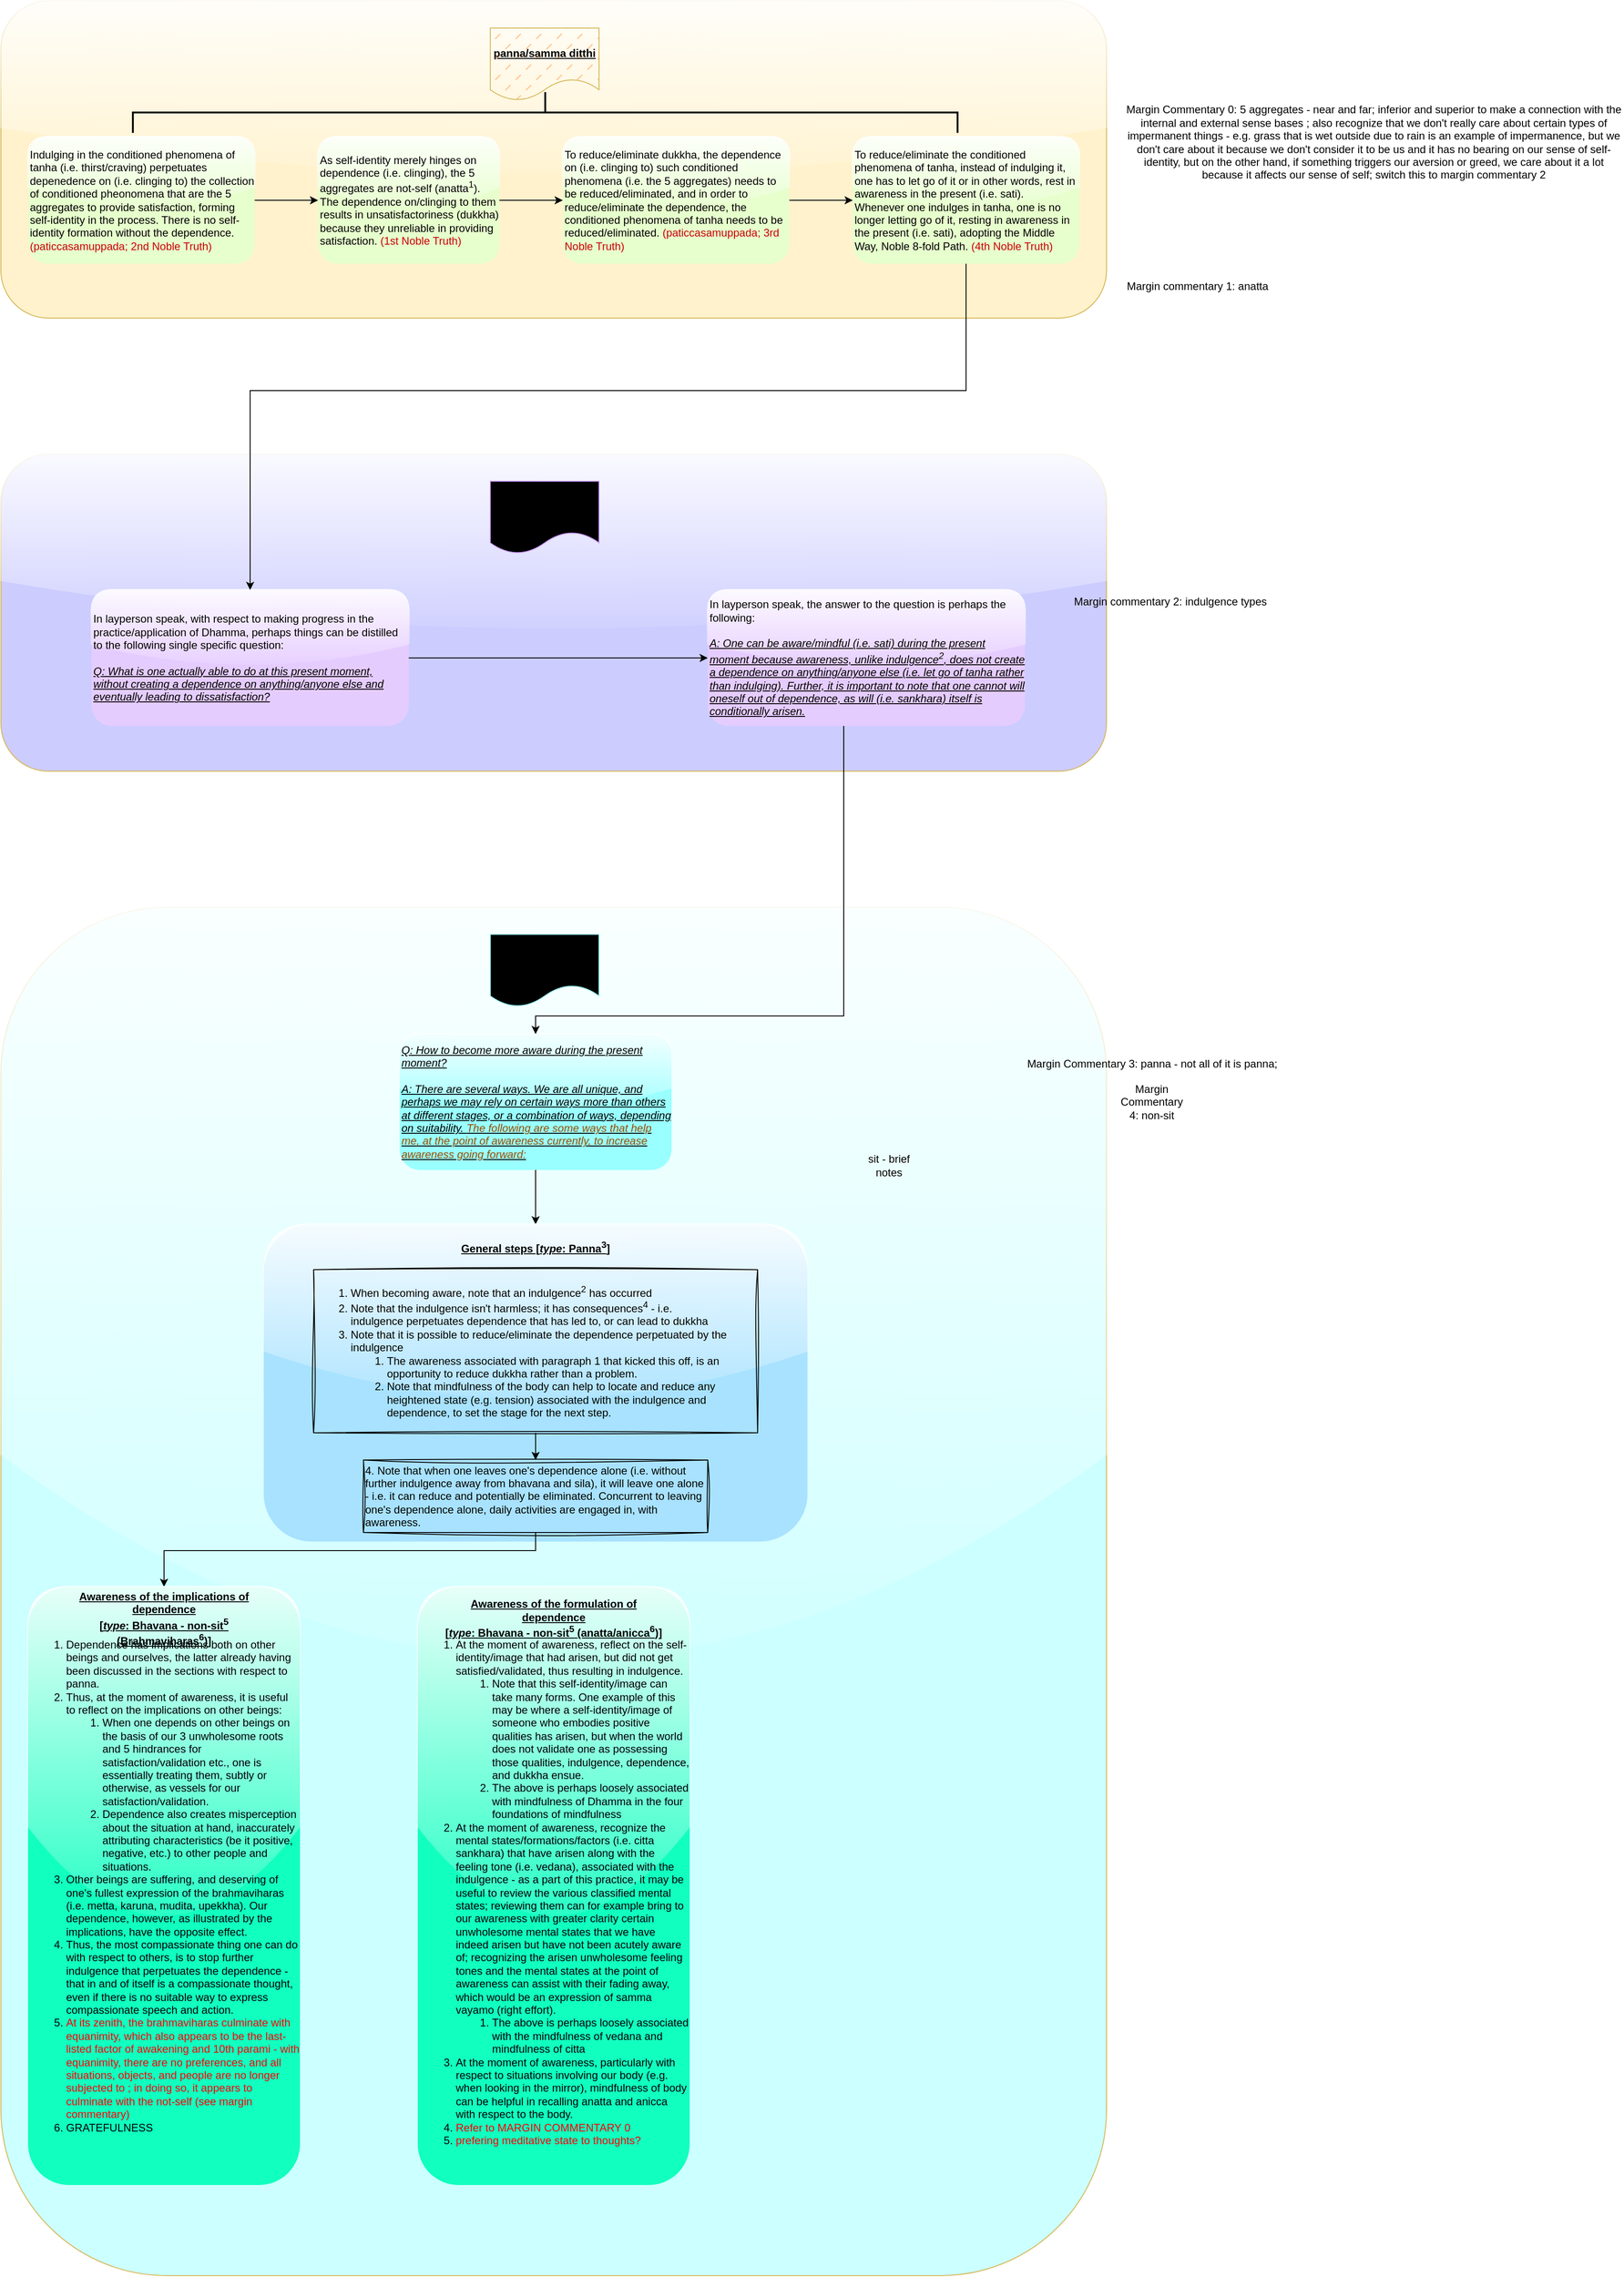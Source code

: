<mxfile version="26.0.15">
  <diagram name="Page-1" id="TuVlbN-ZKWJk66FvhOgv">
    <mxGraphModel dx="1346" dy="781" grid="1" gridSize="10" guides="1" tooltips="1" connect="1" arrows="1" fold="1" page="1" pageScale="1" pageWidth="1100" pageHeight="850" math="0" shadow="0">
      <root>
        <mxCell id="0" />
        <mxCell id="1" parent="0" />
        <mxCell id="vZPkmDc1HkCrlw_ce-yA-17" value="" style="group;fillColor=#fff2cc;strokeColor=#d6b656;rounded=1;glass=1;shadow=0;container=0;" parent="1" vertex="1" connectable="0">
          <mxGeometry y="50" width="1220" height="350" as="geometry" />
        </mxCell>
        <mxCell id="dFAU1SVFYO0GLhLQqhiY-28" value="" style="group" vertex="1" connectable="0" parent="1">
          <mxGeometry x="30" y="200" width="1160" height="140" as="geometry" />
        </mxCell>
        <mxCell id="vZPkmDc1HkCrlw_ce-yA-15" value="As self-identity merely hinges on dependence (i.e. clinging), the 5 aggregates are not-self (anatta&lt;sup&gt;1&lt;/sup&gt;). The dependence on/clinging to them results in unsatisfactoriness (dukkha) because they unreliable in providing satisfaction. &lt;span style=&quot;color: rgb(204, 0, 0);&quot;&gt;(1st Noble Truth)&lt;/span&gt;" style="whiteSpace=wrap;html=1;rounded=1;fillColor=light-dark(#E6FFCC,#000000);strokeColor=none;gradientColor=none;glass=1;dashed=1;dashPattern=8 8;align=left;" parent="dFAU1SVFYO0GLhLQqhiY-28" vertex="1">
          <mxGeometry x="320" width="200" height="140" as="geometry" />
        </mxCell>
        <mxCell id="dFAU1SVFYO0GLhLQqhiY-1" value="To reduce/eliminate dukkha, the dependence on (i.e. clinging to) such conditioned phenomena (i.e. the 5 aggregates) needs to be reduced/eliminated, and in order to reduce/eliminate the dependence, the conditioned phenomena of tanha needs to be reduced/eliminated. &lt;span style=&quot;color: rgb(204, 0, 0);&quot;&gt;(&lt;/span&gt;&lt;span style=&quot;color: rgb(204, 0, 0);&quot;&gt;paticcasamuppada; &lt;/span&gt;&lt;span style=&quot;color: rgb(204, 0, 0);&quot;&gt;3rd Noble Truth)&lt;/span&gt;" style="whiteSpace=wrap;html=1;rounded=1;fillColor=light-dark(#E6FFCC,#000000);strokeColor=none;gradientColor=none;glass=1;dashed=1;dashPattern=8 8;align=left;" vertex="1" parent="dFAU1SVFYO0GLhLQqhiY-28">
          <mxGeometry x="590" width="250" height="140" as="geometry" />
        </mxCell>
        <mxCell id="dFAU1SVFYO0GLhLQqhiY-4" value="To reduce/eliminate the conditioned phenomena of tanha, instead of indulging it, one has to let go of it or in other words, rest in awareness in the present (i.e. sati). &amp;nbsp;&lt;br&gt;Whenever one indulges in tanha, one is no longer letting go of it, resting in awareness in the present (i.e. sati), adopting the Middle Way, Noble 8-fold Path. &lt;span style=&quot;color: rgb(204, 0, 0);&quot;&gt;(4th Noble Truth)&lt;/span&gt;" style="whiteSpace=wrap;html=1;rounded=1;fillColor=light-dark(#E6FFCC,#000000);strokeColor=none;gradientColor=none;glass=1;dashed=1;dashPattern=8 8;align=left;" vertex="1" parent="dFAU1SVFYO0GLhLQqhiY-28">
          <mxGeometry x="910" width="250" height="140" as="geometry" />
        </mxCell>
        <mxCell id="vZPkmDc1HkCrlw_ce-yA-1" value="Indulging in the conditioned phenomena of tanha (i.e. thirst/craving) perpetuates depenedence on (i.e. clinging to) the collection of conditioned pheonomena that are the 5 aggregates to provide satisfaction, forming self-identity in the process. There is no self-identity formation without the dependence. &lt;span style=&quot;color: rgb(204, 0, 0);&quot;&gt;(paticcasamuppada; 2nd Noble Truth)&lt;/span&gt;" style="rounded=1;whiteSpace=wrap;html=1;align=left;fillColor=light-dark(#E6FFCC,var(--ge-dark-color, #121212));glass=1;dashed=1;dashPattern=12 12;strokeColor=none;" parent="dFAU1SVFYO0GLhLQqhiY-28" vertex="1">
          <mxGeometry width="250" height="140" as="geometry" />
        </mxCell>
        <mxCell id="dFAU1SVFYO0GLhLQqhiY-26" value="" style="edgeStyle=orthogonalEdgeStyle;rounded=0;orthogonalLoop=1;jettySize=auto;html=1;" edge="1" parent="dFAU1SVFYO0GLhLQqhiY-28" source="vZPkmDc1HkCrlw_ce-yA-15" target="dFAU1SVFYO0GLhLQqhiY-1">
          <mxGeometry relative="1" as="geometry" />
        </mxCell>
        <mxCell id="dFAU1SVFYO0GLhLQqhiY-27" value="" style="edgeStyle=orthogonalEdgeStyle;rounded=0;orthogonalLoop=1;jettySize=auto;html=1;" edge="1" parent="dFAU1SVFYO0GLhLQqhiY-28" source="dFAU1SVFYO0GLhLQqhiY-1" target="dFAU1SVFYO0GLhLQqhiY-4">
          <mxGeometry relative="1" as="geometry" />
        </mxCell>
        <mxCell id="dFAU1SVFYO0GLhLQqhiY-13" value="" style="edgeStyle=orthogonalEdgeStyle;rounded=0;orthogonalLoop=1;jettySize=auto;html=1;" edge="1" parent="dFAU1SVFYO0GLhLQqhiY-28" source="vZPkmDc1HkCrlw_ce-yA-1" target="vZPkmDc1HkCrlw_ce-yA-15">
          <mxGeometry relative="1" as="geometry" />
        </mxCell>
        <mxCell id="dFAU1SVFYO0GLhLQqhiY-29" value="" style="strokeWidth=2;html=1;shape=mxgraph.flowchart.annotation_2;align=left;labelPosition=right;pointerEvents=1;rotation=90;" vertex="1" parent="1">
          <mxGeometry x="578.13" y="-281.87" width="45" height="910" as="geometry" />
        </mxCell>
        <mxCell id="dFAU1SVFYO0GLhLQqhiY-46" value="&lt;b&gt;&lt;u&gt;panna/samma ditthi&lt;/u&gt;&lt;/b&gt;" style="shape=document;whiteSpace=wrap;html=1;boundedLbl=1;fillColor=#FFCC99;gradientColor=none;strokeColor=#d6b656;shadow=0;fillStyle=dashed;" vertex="1" parent="1">
          <mxGeometry x="540" y="80" width="120" height="80" as="geometry" />
        </mxCell>
        <mxCell id="dFAU1SVFYO0GLhLQqhiY-47" value="" style="group;fillColor=#CCCCFF;strokeColor=#d6b656;rounded=1;glass=1;shadow=0;container=0;" vertex="1" connectable="0" parent="1">
          <mxGeometry y="550" width="1220" height="350" as="geometry" />
        </mxCell>
        <mxCell id="dFAU1SVFYO0GLhLQqhiY-51" value="&lt;div&gt;&lt;b&gt;&lt;u&gt;application (overview)&lt;/u&gt;&lt;/b&gt;&lt;/div&gt;" style="shape=document;whiteSpace=wrap;html=1;boundedLbl=1;fillColor=light-dark(#E5CCFF,#5E3206);gradientColor=none;strokeColor=light-dark(#CC99FF,#6D5100);shadow=0;fillStyle=dashed;" vertex="1" parent="1">
          <mxGeometry x="540" y="580" width="120" height="80" as="geometry" />
        </mxCell>
        <mxCell id="dFAU1SVFYO0GLhLQqhiY-60" style="edgeStyle=orthogonalEdgeStyle;rounded=0;orthogonalLoop=1;jettySize=auto;html=1;entryX=0;entryY=0.5;entryDx=0;entryDy=0;" edge="1" parent="1" source="dFAU1SVFYO0GLhLQqhiY-52" target="dFAU1SVFYO0GLhLQqhiY-53">
          <mxGeometry relative="1" as="geometry" />
        </mxCell>
        <mxCell id="dFAU1SVFYO0GLhLQqhiY-52" value="&lt;div&gt;In layperson speak, with respect to making progress in the practice/application of Dhamma, perhaps things can be distilled to the following single specific question: &lt;br&gt;&lt;/div&gt;&lt;div&gt;&lt;br&gt;&lt;/div&gt;&lt;u&gt;&lt;i&gt;Q: What is one actually able to do at this present moment, without creating a dependence on anything/anyone else and eventually leading to dissatisfaction?&lt;/i&gt;&lt;/u&gt;" style="rounded=1;whiteSpace=wrap;html=1;align=left;fillColor=light-dark(#E5CCFF,var(--ge-dark-color, #121212));glass=1;dashed=1;dashPattern=12 12;strokeColor=none;" vertex="1" parent="1">
          <mxGeometry x="100" y="700" width="350" height="150" as="geometry" />
        </mxCell>
        <mxCell id="dFAU1SVFYO0GLhLQqhiY-53" value="&lt;div&gt;In layperson speak, the answer to the question is perhaps the following: &lt;br&gt;&lt;/div&gt;&lt;div&gt;&lt;br&gt;&lt;/div&gt;&lt;u&gt;&lt;i&gt;A: One can be aware/mindful (i.e. sati) during the present moment because awareness, unlike indulgence&lt;sup&gt;2&lt;/sup&gt;, does not create a dependence on anything/anyone else (i.e. let go of tanha rather than indulging). Further, it is important to note that one cannot will oneself out of dependence, as will (i.e. sankhara) itself is conditionally arisen. &lt;br&gt;&lt;/i&gt;&lt;/u&gt;" style="rounded=1;whiteSpace=wrap;html=1;align=left;fillColor=light-dark(#E5CCFF,var(--ge-dark-color, #121212));glass=1;dashed=1;dashPattern=12 12;strokeColor=none;" vertex="1" parent="1">
          <mxGeometry x="780" y="700" width="350" height="150" as="geometry" />
        </mxCell>
        <mxCell id="dFAU1SVFYO0GLhLQqhiY-61" value="" style="group;fillColor=#CCFFFF;strokeColor=#d6b656;rounded=1;glass=1;shadow=0;container=0;" vertex="1" connectable="0" parent="1">
          <mxGeometry y="1050" width="1220" height="1510" as="geometry" />
        </mxCell>
        <mxCell id="dFAU1SVFYO0GLhLQqhiY-62" value="&lt;div&gt;&lt;b&gt;&lt;u&gt;application technique (overview)&lt;/u&gt;&lt;/b&gt;&lt;/div&gt;" style="shape=document;whiteSpace=wrap;html=1;boundedLbl=1;fillColor=light-dark(#99FFFF,#5E3206);gradientColor=none;strokeColor=light-dark(#99FFFF,#6D5100);shadow=0;fillStyle=dashed;" vertex="1" parent="1">
          <mxGeometry x="540" y="1080" width="120" height="80" as="geometry" />
        </mxCell>
        <mxCell id="dFAU1SVFYO0GLhLQqhiY-98" style="edgeStyle=orthogonalEdgeStyle;rounded=0;orthogonalLoop=1;jettySize=auto;html=1;entryX=0.5;entryY=0;entryDx=0;entryDy=0;" edge="1" parent="1" source="dFAU1SVFYO0GLhLQqhiY-76" target="dFAU1SVFYO0GLhLQqhiY-81">
          <mxGeometry relative="1" as="geometry" />
        </mxCell>
        <mxCell id="dFAU1SVFYO0GLhLQqhiY-76" value="&lt;div&gt;&lt;u&gt;&lt;i&gt;Q: How to become more aware during the present moment?&lt;/i&gt;&lt;/u&gt;&lt;/div&gt;&lt;div&gt;&lt;br&gt;&lt;/div&gt;&lt;u&gt;&lt;i&gt;A: There are several ways. We are all unique, and perhaps we may rely on certain ways more than others at different stages, or a combination of ways, depending on suitability. &lt;span style=&quot;color: rgb(153, 76, 0);&quot;&gt;The following are some ways that help me, at the point of awareness currently, to increase awareness going forward:&lt;/span&gt;&lt;/i&gt;&lt;/u&gt;" style="rounded=1;whiteSpace=wrap;html=1;align=left;fillColor=light-dark(#99FFFF,var(--ge-dark-color, #121212));glass=1;dashed=1;dashPattern=12 12;strokeColor=none;" vertex="1" parent="1">
          <mxGeometry x="440" y="1190" width="300" height="150" as="geometry" />
        </mxCell>
        <mxCell id="dFAU1SVFYO0GLhLQqhiY-77" style="edgeStyle=orthogonalEdgeStyle;rounded=0;orthogonalLoop=1;jettySize=auto;html=1;entryX=0.5;entryY=0;entryDx=0;entryDy=0;" edge="1" parent="1" source="dFAU1SVFYO0GLhLQqhiY-53" target="dFAU1SVFYO0GLhLQqhiY-76">
          <mxGeometry relative="1" as="geometry">
            <Array as="points">
              <mxPoint x="930" y="1170" />
              <mxPoint x="590" y="1170" />
            </Array>
          </mxGeometry>
        </mxCell>
        <mxCell id="dFAU1SVFYO0GLhLQqhiY-82" value="Margin commentary 2: indulgence types" style="text;html=1;align=center;verticalAlign=middle;resizable=0;points=[];autosize=1;strokeColor=none;fillColor=none;" vertex="1" parent="1">
          <mxGeometry x="1170" y="698" width="240" height="30" as="geometry" />
        </mxCell>
        <mxCell id="dFAU1SVFYO0GLhLQqhiY-83" value="Margin commentary 1: anatta " style="text;html=1;align=center;verticalAlign=middle;resizable=0;points=[];autosize=1;strokeColor=none;fillColor=none;" vertex="1" parent="1">
          <mxGeometry x="1230" y="350" width="180" height="30" as="geometry" />
        </mxCell>
        <mxCell id="dFAU1SVFYO0GLhLQqhiY-86" value="Margin Commentary 3: panna - not all of it is panna; " style="text;html=1;align=center;verticalAlign=middle;resizable=0;points=[];autosize=1;strokeColor=none;fillColor=none;" vertex="1" parent="1">
          <mxGeometry x="1120" y="1208" width="300" height="30" as="geometry" />
        </mxCell>
        <mxCell id="dFAU1SVFYO0GLhLQqhiY-102" value="" style="group" vertex="1" connectable="0" parent="1">
          <mxGeometry x="290" y="1400" width="600" height="350" as="geometry" />
        </mxCell>
        <mxCell id="dFAU1SVFYO0GLhLQqhiY-81" value="&lt;div&gt;&lt;br&gt;&lt;/div&gt;&lt;div&gt;&lt;br&gt;&lt;/div&gt;&lt;div align=&quot;center&quot;&gt;&lt;br&gt;&lt;/div&gt;&lt;div&gt;&lt;br&gt;&lt;/div&gt;&lt;div&gt;&lt;br&gt;&lt;/div&gt;" style="rounded=1;whiteSpace=wrap;html=1;align=left;fillColor=light-dark(#A8E2FF,var(--ge-dark-color, #121212));glass=1;dashed=1;dashPattern=12 12;strokeColor=none;" vertex="1" parent="dFAU1SVFYO0GLhLQqhiY-102">
          <mxGeometry width="600" height="350" as="geometry" />
        </mxCell>
        <mxCell id="dFAU1SVFYO0GLhLQqhiY-93" value="&lt;div align=&quot;left&quot;&gt;&lt;ol&gt;&lt;li&gt;When becoming aware, note that an indulgence&lt;sup&gt;2&lt;/sup&gt; has occurred&lt;/li&gt;&lt;li&gt;Note that the indulgence isn&#39;t harmless; it has consequences&lt;sup&gt;4&lt;/sup&gt; - i.e. &lt;br&gt;indulgence perpetuates dependence that has led to, or can lead to dukkha&lt;/li&gt;&lt;li&gt;Note that it is possible to reduce/eliminate the dependence perpetuated by the indulgence&lt;/li&gt;&lt;ol&gt;&lt;li&gt;The awareness associated with paragraph 1 that kicked this off, is an opportunity to reduce dukkha rather than a problem.&lt;/li&gt;&lt;li&gt;Note that mindfulness of the body can help to locate and reduce any &lt;br&gt;heightened state (e.g. tension) associated with the indulgence and &lt;br&gt;dependence, to set the stage for the next step.&lt;/li&gt;&lt;/ol&gt;&lt;/ol&gt;&lt;/div&gt;" style="rounded=0;whiteSpace=wrap;html=1;fillColor=none;gradientColor=none;glass=0;sketch=1;curveFitting=1;jiggle=2;" vertex="1" parent="dFAU1SVFYO0GLhLQqhiY-102">
          <mxGeometry x="55" y="50" width="490" height="180" as="geometry" />
        </mxCell>
        <mxCell id="dFAU1SVFYO0GLhLQqhiY-94" value="&lt;div align=&quot;left&quot;&gt;4. Note that when one leaves one&#39;s dependence alone (i.e. without further indulgence away from bhavana and sila), it will leave one alone - i.e. it can reduce and potentially be eliminated. Concurrent to leaving one&#39;s dependence alone, daily activities are engaged in, with awareness.&lt;/div&gt;" style="rounded=0;whiteSpace=wrap;html=1;align=left;fillColor=none;sketch=1;curveFitting=1;jiggle=2;" vertex="1" parent="dFAU1SVFYO0GLhLQqhiY-102">
          <mxGeometry x="110" y="260" width="380" height="80" as="geometry" />
        </mxCell>
        <mxCell id="dFAU1SVFYO0GLhLQqhiY-97" value="&lt;u&gt;&lt;b&gt;General steps [&lt;i&gt;type&lt;/i&gt;: &lt;/b&gt;&lt;/u&gt;&lt;u&gt;&lt;b&gt;Panna&lt;sup&gt;3&lt;/sup&gt;] &lt;/b&gt;&lt;/u&gt;" style="text;html=1;align=center;verticalAlign=middle;whiteSpace=wrap;rounded=0;" vertex="1" parent="dFAU1SVFYO0GLhLQqhiY-102">
          <mxGeometry x="185" y="10" width="230" height="30" as="geometry" />
        </mxCell>
        <mxCell id="dFAU1SVFYO0GLhLQqhiY-95" value="" style="edgeStyle=orthogonalEdgeStyle;rounded=0;orthogonalLoop=1;jettySize=auto;html=1;" edge="1" parent="dFAU1SVFYO0GLhLQqhiY-102" source="dFAU1SVFYO0GLhLQqhiY-93" target="dFAU1SVFYO0GLhLQqhiY-94">
          <mxGeometry relative="1" as="geometry" />
        </mxCell>
        <mxCell id="dFAU1SVFYO0GLhLQqhiY-100" style="edgeStyle=orthogonalEdgeStyle;rounded=0;orthogonalLoop=1;jettySize=auto;html=1;entryX=0.5;entryY=0;entryDx=0;entryDy=0;" edge="1" parent="1" source="dFAU1SVFYO0GLhLQqhiY-94" target="dFAU1SVFYO0GLhLQqhiY-84">
          <mxGeometry relative="1" as="geometry">
            <Array as="points">
              <mxPoint x="590" y="1760" />
              <mxPoint x="180" y="1760" />
            </Array>
          </mxGeometry>
        </mxCell>
        <mxCell id="dFAU1SVFYO0GLhLQqhiY-103" value="Margin Commentary 4: non-sit" style="text;html=1;align=center;verticalAlign=middle;whiteSpace=wrap;rounded=0;" vertex="1" parent="1">
          <mxGeometry x="1240" y="1250" width="60" height="30" as="geometry" />
        </mxCell>
        <mxCell id="dFAU1SVFYO0GLhLQqhiY-107" value="" style="group" vertex="1" connectable="0" parent="1">
          <mxGeometry x="30" y="1800" width="300" height="660" as="geometry" />
        </mxCell>
        <mxCell id="dFAU1SVFYO0GLhLQqhiY-84" value="&lt;div&gt;&lt;ol&gt;&lt;li&gt;Dependence has implications both on other beings and ourselves, the latter already having been discussed in the sections with respect to panna. &lt;br&gt;&lt;/li&gt;&lt;li&gt;Thus, at the moment of awareness, it is useful to reflect on the implications on other beings:&lt;/li&gt;&lt;ol&gt;&lt;li&gt;When one depends on other beings on the basis of our 3 unwholesome roots and 5 hindrances for satisfaction/validation etc., one is essentially treating them, subtly or otherwise, as vessels for our satisfaction/validation.&lt;/li&gt;&lt;li&gt;Dependence also creates misperception about the situation at hand, inaccurately attributing characteristics (be it positive, negative, etc.) to other people and situations.&lt;/li&gt;&lt;/ol&gt;&lt;li&gt;Other beings are suffering, and deserving of one&#39;s fullest expression of the brahmaviharas (i.e. metta, karuna, mudita, upekkha). Our dependence, however, as illustrated by the implications, have the opposite effect.&lt;/li&gt;&lt;li&gt;Thus, the most compassionate thing one can do with respect to others, is to stop further indulgence that perpetuates the dependence - that in and of itself is a compassionate thought, even if there is no suitable way to express compassionate speech and action.&lt;/li&gt;&lt;li&gt;&lt;span style=&quot;color: rgb(255, 0, 0);&quot;&gt;At its zenith, the brahmaviharas culminate with equanimity, which also appears to be the last-listed factor of awakening and 10th parami - with equanimity, there are no preferences, and all situations, objects, and people are no longer subjected to ; in doing so, it appears to culminate with the not-self (see margin commentary)&lt;/span&gt;&lt;/li&gt;&lt;li&gt;GRATEFULNESS&lt;/li&gt;&lt;/ol&gt;&lt;/div&gt;" style="rounded=1;whiteSpace=wrap;html=1;align=left;fillColor=light-dark(#11FFBF,var(--ge-dark-color, #121212));glass=1;dashed=1;dashPattern=12 12;strokeColor=none;" vertex="1" parent="dFAU1SVFYO0GLhLQqhiY-107">
          <mxGeometry width="300" height="660" as="geometry" />
        </mxCell>
        <mxCell id="dFAU1SVFYO0GLhLQqhiY-105" value="&lt;div align=&quot;center&quot;&gt;&lt;b&gt;&lt;u&gt;Awareness of the implications of dependence&lt;/u&gt;&lt;/b&gt;&lt;/div&gt;&lt;div align=&quot;center&quot;&gt;&lt;b&gt;&lt;u&gt;[&lt;i&gt;type&lt;/i&gt;: Bhavana - non-sit&lt;sup&gt;5&lt;/sup&gt; (Brahmaviharas&lt;sup&gt;6&lt;/sup&gt;)]&lt;/u&gt;&lt;/b&gt;&lt;/div&gt;" style="text;html=1;align=center;verticalAlign=middle;whiteSpace=wrap;rounded=0;" vertex="1" parent="dFAU1SVFYO0GLhLQqhiY-107">
          <mxGeometry x="25" width="250" height="70" as="geometry" />
        </mxCell>
        <mxCell id="dFAU1SVFYO0GLhLQqhiY-108" value="" style="group" vertex="1" connectable="0" parent="1">
          <mxGeometry x="460" y="1800" width="300" height="660" as="geometry" />
        </mxCell>
        <mxCell id="dFAU1SVFYO0GLhLQqhiY-109" value="&lt;div&gt;&lt;br&gt;&lt;ol&gt;&lt;li&gt;At the moment of awareness, reflect on the self-identity/image that had arisen, but did not get satisfied/validated, thus resulting in indulgence.&amp;nbsp;&lt;/li&gt;&lt;ol&gt;&lt;li&gt;Note that this self-identity/image can take many forms. One example of this may be where a self-identity/image of someone who embodies positive qualities has arisen, but when the world does not validate one as possessing those qualities, indulgence, dependence, and dukkha ensue.&amp;nbsp;&amp;nbsp;&lt;/li&gt;&lt;li&gt;The above is perhaps loosely associated with mindfulness of Dhamma in the four foundations of mindfulness&lt;/li&gt;&lt;/ol&gt;&lt;li&gt;At the moment of awareness, recognize the mental states/formations/factors (i.e. citta sankhara) that have arisen along with the feeling tone (i.e. vedana), associated with the indulgence - as a part of this practice, it may be useful to review the various classified mental states; reviewing them can for example bring to our awareness with greater clarity certain unwholesome mental states that we have indeed arisen but have not been acutely aware of; recognizing the arisen unwholesome feeling tones and the mental states at the point of awareness can assist with their fading away, which would be an expression of samma vayamo (right effort).&amp;nbsp;&lt;/li&gt;&lt;ol&gt;&lt;li&gt;The above is perhaps loosely associated with the mindfulness of vedana and mindfulness of citta &lt;br&gt;&lt;/li&gt;&lt;/ol&gt;&lt;li&gt;At the moment of awareness, particularly with respect to situations involving our body (e.g. when looking in the mirror), mindfulness of body can be helpful in recalling anatta and anicca with respect to the body.&lt;/li&gt;&lt;li&gt;&lt;span style=&quot;color: rgb(255, 0, 0);&quot;&gt;Refer to MARGIN COMMENTARY 0&lt;/span&gt;&lt;/li&gt;&lt;li&gt;&lt;span style=&quot;color: rgb(255, 0, 0);&quot;&gt;prefering meditative state to thoughts?&lt;/span&gt;&lt;/li&gt;&lt;/ol&gt;&lt;/div&gt;" style="rounded=1;whiteSpace=wrap;html=1;align=left;fillColor=light-dark(#11FFBF,var(--ge-dark-color, #121212));glass=1;dashed=1;dashPattern=12 12;strokeColor=none;" vertex="1" parent="dFAU1SVFYO0GLhLQqhiY-108">
          <mxGeometry width="300" height="660" as="geometry" />
        </mxCell>
        <mxCell id="dFAU1SVFYO0GLhLQqhiY-110" value="&lt;div align=&quot;center&quot;&gt;&lt;b&gt;&lt;u&gt;Awareness of the formulation of dependence&lt;/u&gt;&lt;/b&gt;&lt;/div&gt;&lt;div align=&quot;center&quot;&gt;&lt;b&gt;&lt;u&gt;[&lt;i&gt;type&lt;/i&gt;: Bhavana - non-sit&lt;sup&gt;5&lt;/sup&gt; (anatta/anicca&lt;sup&gt;6&lt;/sup&gt;)]&lt;/u&gt;&lt;/b&gt;&lt;/div&gt;" style="text;html=1;align=center;verticalAlign=middle;whiteSpace=wrap;rounded=0;" vertex="1" parent="dFAU1SVFYO0GLhLQqhiY-108">
          <mxGeometry x="25" width="250" height="70" as="geometry" />
        </mxCell>
        <mxCell id="dFAU1SVFYO0GLhLQqhiY-111" style="edgeStyle=orthogonalEdgeStyle;rounded=0;orthogonalLoop=1;jettySize=auto;html=1;entryX=0.5;entryY=0;entryDx=0;entryDy=0;" edge="1" parent="1" source="dFAU1SVFYO0GLhLQqhiY-4" target="dFAU1SVFYO0GLhLQqhiY-52">
          <mxGeometry relative="1" as="geometry">
            <Array as="points">
              <mxPoint x="1065" y="480" />
              <mxPoint x="275" y="480" />
            </Array>
          </mxGeometry>
        </mxCell>
        <mxCell id="dFAU1SVFYO0GLhLQqhiY-112" value="&lt;div&gt;sit - brief notes&lt;/div&gt;" style="text;html=1;align=center;verticalAlign=middle;whiteSpace=wrap;rounded=0;" vertex="1" parent="1">
          <mxGeometry x="950" y="1320" width="60" height="30" as="geometry" />
        </mxCell>
        <mxCell id="dFAU1SVFYO0GLhLQqhiY-113" value="Margin Commentary 0: 5 aggregates - near and far; inferior and superior to make a connection with the internal and external sense bases ; also recognize that we don&#39;t really care about certain types of impermanent things - e.g. grass that is wet outside due to rain is an example of impermanence, but we don&#39;t care about it because we don&#39;t consider it to be us and it has no bearing on our sense of self-identity, but on the other hand, if something triggers our aversion or greed, we care about it a lot because it affects our sense of self; switch this to margin commentary 2" style="text;html=1;align=center;verticalAlign=middle;whiteSpace=wrap;rounded=0;" vertex="1" parent="1">
          <mxGeometry x="1240" y="150" width="550" height="112" as="geometry" />
        </mxCell>
      </root>
    </mxGraphModel>
  </diagram>
</mxfile>

